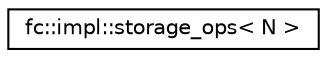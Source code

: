 digraph "Graphical Class Hierarchy"
{
  edge [fontname="Helvetica",fontsize="10",labelfontname="Helvetica",labelfontsize="10"];
  node [fontname="Helvetica",fontsize="10",shape=record];
  rankdir="LR";
  Node0 [label="fc::impl::storage_ops\< N \>",height=0.2,width=0.4,color="black", fillcolor="white", style="filled",URL="$structfc_1_1impl_1_1storage__ops_3_01_n_01_4.html"];
}

